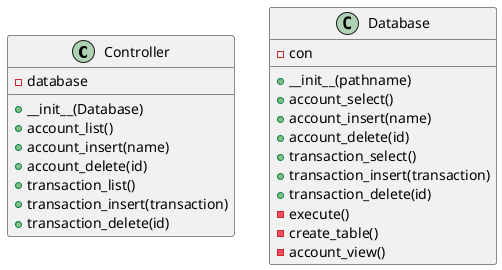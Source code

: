 @startuml

class Controller {
	-database
	+__init__(Database)
	+account_list()
	+account_insert(name)
	+account_delete(id)
	+transaction_list()
	+transaction_insert(transaction)
	+transaction_delete(id)
}

class Database {
	-con
	+__init__(pathname)
	+account_select()
	+account_insert(name)
	+account_delete(id)
	+transaction_select()
	+transaction_insert(transaction)
	+transaction_delete(id)
	-execute()
	-create_table()
	-account_view()
}

@enduml